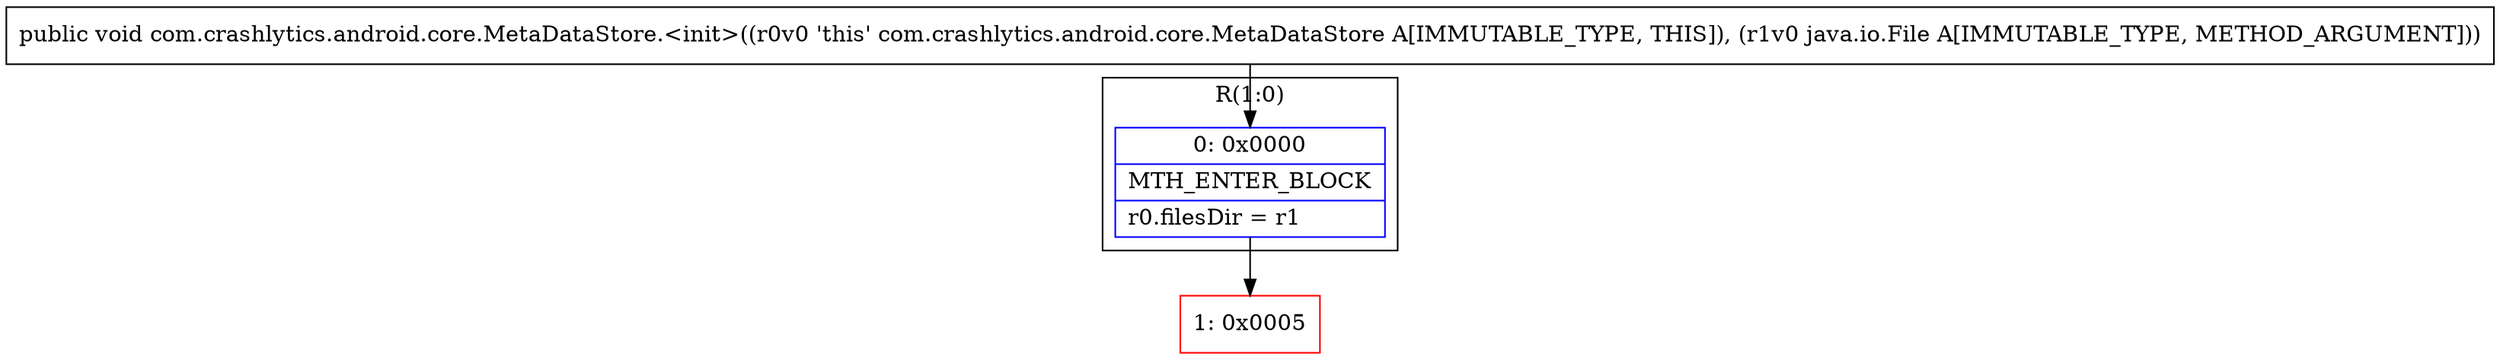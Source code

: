 digraph "CFG forcom.crashlytics.android.core.MetaDataStore.\<init\>(Ljava\/io\/File;)V" {
subgraph cluster_Region_135861120 {
label = "R(1:0)";
node [shape=record,color=blue];
Node_0 [shape=record,label="{0\:\ 0x0000|MTH_ENTER_BLOCK\l|r0.filesDir = r1\l}"];
}
Node_1 [shape=record,color=red,label="{1\:\ 0x0005}"];
MethodNode[shape=record,label="{public void com.crashlytics.android.core.MetaDataStore.\<init\>((r0v0 'this' com.crashlytics.android.core.MetaDataStore A[IMMUTABLE_TYPE, THIS]), (r1v0 java.io.File A[IMMUTABLE_TYPE, METHOD_ARGUMENT])) }"];
MethodNode -> Node_0;
Node_0 -> Node_1;
}

